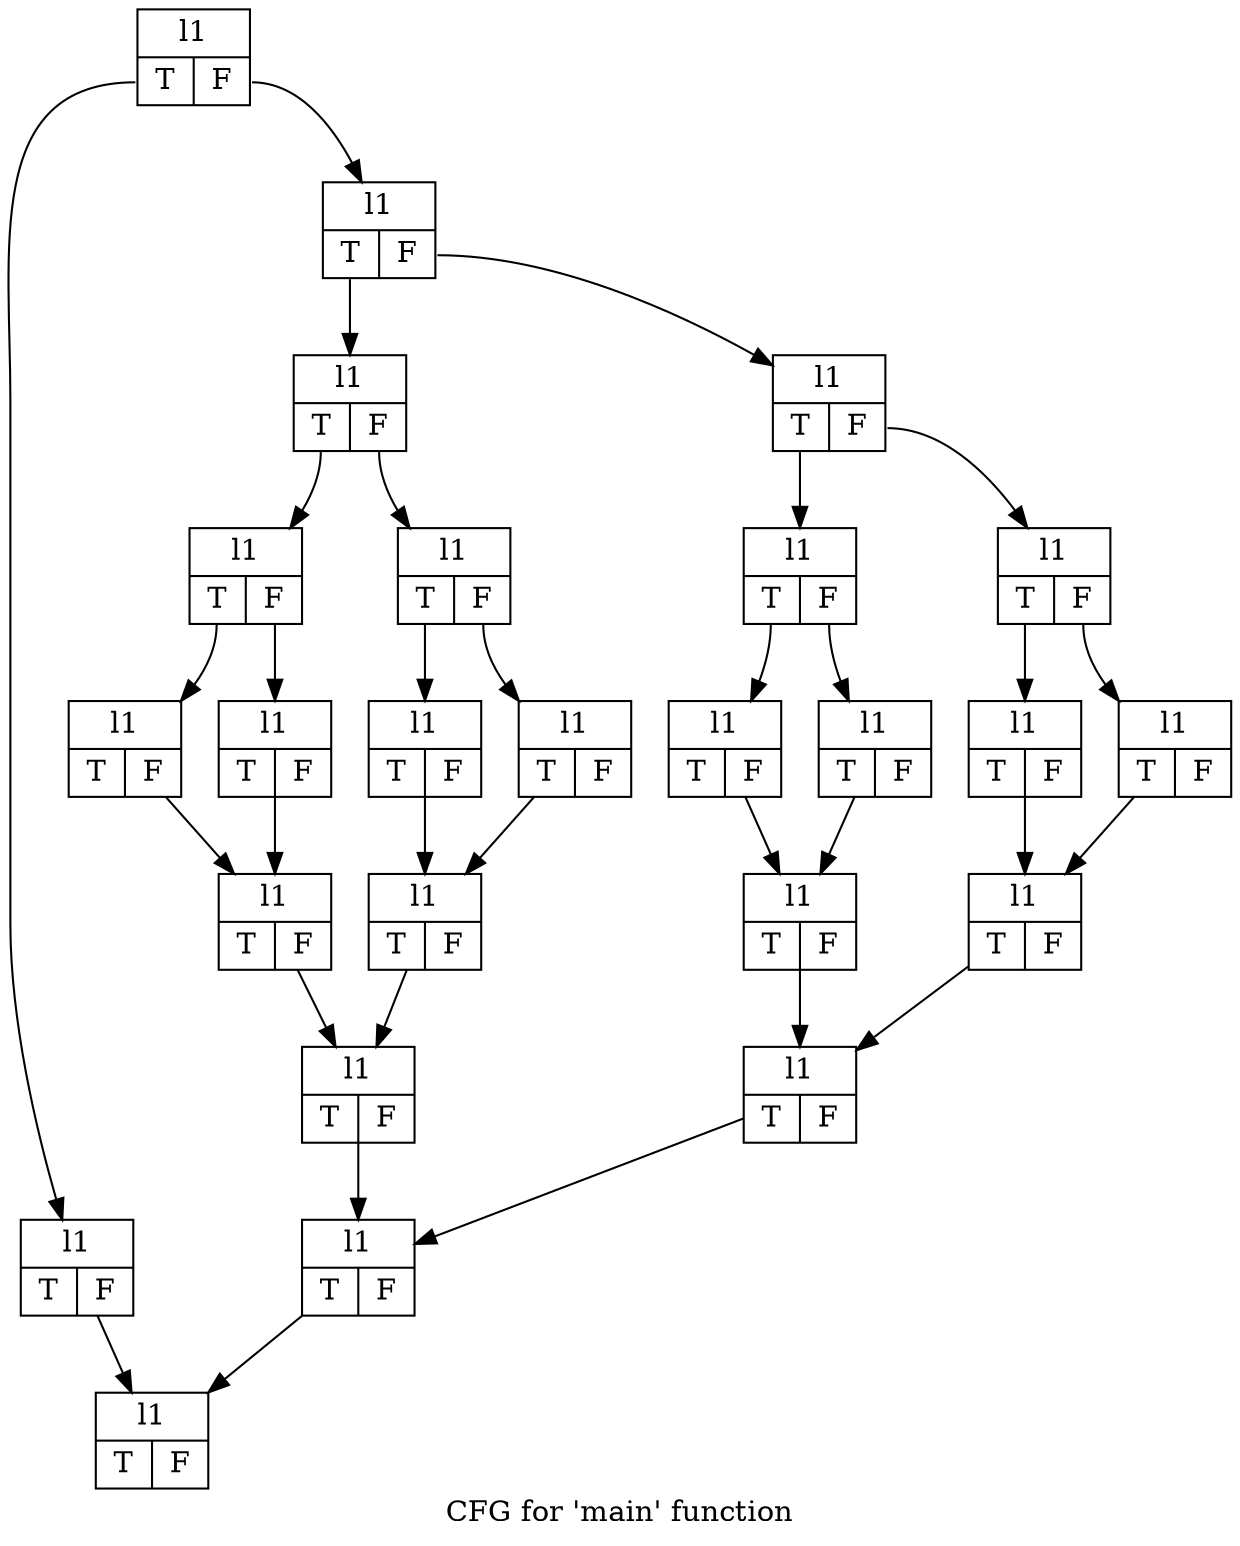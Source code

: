 digraph "CFG for 'main' function" {
	label="CFG for 'main' function";

	Node0x55a82119b470 [shape=record,label="{l1|{<s0>T|<s1>F}}"];
	Node0x55a82119b470:s0 -> Node0x55a82119bc30;
	Node0x55a82119b470:s1 -> Node0x55a82119c110;
	Node0x55a82119bc30 [shape=record,label="{l1|{<s0>T|<s1>F}}"];
	Node0x55a82119bc30 -> Node0x55a82119c760;
	Node0x55a82119c110 [shape=record,label="{l1|{<s0>T|<s1>F}}"];
	Node0x55a82119c110:s0 -> Node0x55a82119d630;
	Node0x55a82119c110:s1 -> Node0x55a82119d680;
	Node0x55a82119d630 [shape=record,label="{l1|{<s0>T|<s1>F}}"];
	Node0x55a82119d630:s0 -> Node0x55a82119d7e0;
	Node0x55a82119d630:s1 -> Node0x55a82119d830;
	Node0x55a82119d7e0 [shape=record,label="{l1|{<s0>T|<s1>F}}"];
	Node0x55a82119d7e0:s0 -> Node0x55a82119da20;
	Node0x55a82119d7e0:s1 -> Node0x55a82119da70;
	Node0x55a82119da20 [shape=record,label="{l1|{<s0>T|<s1>F}}"];
	Node0x55a82119da20 -> Node0x55a82119dce0;
	Node0x55a82119da70 [shape=record,label="{l1|{<s0>T|<s1>F}}"];
	Node0x55a82119da70 -> Node0x55a82119dce0;
	Node0x55a82119dce0 [shape=record,label="{l1|{<s0>T|<s1>F}}"];
	Node0x55a82119dce0 -> Node0x55a82119df40;
	Node0x55a82119d830 [shape=record,label="{l1|{<s0>T|<s1>F}}"];
	Node0x55a82119d830:s0 -> Node0x55a82119e0c0;
	Node0x55a82119d830:s1 -> Node0x55a82119e110;
	Node0x55a82119e0c0 [shape=record,label="{l1|{<s0>T|<s1>F}}"];
	Node0x55a82119e0c0 -> Node0x55a82119e340;
	Node0x55a82119e110 [shape=record,label="{l1|{<s0>T|<s1>F}}"];
	Node0x55a82119e110 -> Node0x55a82119e340;
	Node0x55a82119e340 [shape=record,label="{l1|{<s0>T|<s1>F}}"];
	Node0x55a82119e340 -> Node0x55a82119df40;
	Node0x55a82119df40 [shape=record,label="{l1|{<s0>T|<s1>F}}"];
	Node0x55a82119df40 -> Node0x55a82119e600;
	Node0x55a82119d680 [shape=record,label="{l1|{<s0>T|<s1>F}}"];
	Node0x55a82119d680:s0 -> Node0x55a82119e780;
	Node0x55a82119d680:s1 -> Node0x55a82119e7d0;
	Node0x55a82119e780 [shape=record,label="{l1|{<s0>T|<s1>F}}"];
	Node0x55a82119e780:s0 -> Node0x55a82119e980;
	Node0x55a82119e780:s1 -> Node0x55a82119e9d0;
	Node0x55a82119e980 [shape=record,label="{l1|{<s0>T|<s1>F}}"];
	Node0x55a82119e980 -> Node0x55a82119f010;
	Node0x55a82119e9d0 [shape=record,label="{l1|{<s0>T|<s1>F}}"];
	Node0x55a82119e9d0 -> Node0x55a82119f010;
	Node0x55a82119f010 [shape=record,label="{l1|{<s0>T|<s1>F}}"];
	Node0x55a82119f010 -> Node0x55a82119f270;
	Node0x55a82119e7d0 [shape=record,label="{l1|{<s0>T|<s1>F}}"];
	Node0x55a82119e7d0:s0 -> Node0x55a82119f3f0;
	Node0x55a82119e7d0:s1 -> Node0x55a82119f440;
	Node0x55a82119f3f0 [shape=record,label="{l1|{<s0>T|<s1>F}}"];
	Node0x55a82119f3f0 -> Node0x55a82119f670;
	Node0x55a82119f440 [shape=record,label="{l1|{<s0>T|<s1>F}}"];
	Node0x55a82119f440 -> Node0x55a82119f670;
	Node0x55a82119f670 [shape=record,label="{l1|{<s0>T|<s1>F}}"];
	Node0x55a82119f670 -> Node0x55a82119f270;
	Node0x55a82119f270 [shape=record,label="{l1|{<s0>T|<s1>F}}"];
	Node0x55a82119f270 -> Node0x55a82119e600;
	Node0x55a82119e600 [shape=record,label="{l1|{<s0>T|<s1>F}}"];
	Node0x55a82119e600 -> Node0x55a82119c760;
	Node0x55a82119c760 [shape=record,label="{l1|{<s0>T|<s1>F}}"];
}
